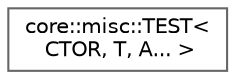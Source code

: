 digraph "Graphical Class Hierarchy"
{
 // INTERACTIVE_SVG=YES
 // LATEX_PDF_SIZE
  bgcolor="transparent";
  edge [fontname=Helvetica,fontsize=10,labelfontname=Helvetica,labelfontsize=10];
  node [fontname=Helvetica,fontsize=10,shape=box,height=0.2,width=0.4];
  rankdir="LR";
  Node0 [id="Node000000",label="core::misc::TEST\<\l CTOR, T, A... \>",height=0.2,width=0.4,color="grey40", fillcolor="white", style="filled",URL="$dd/d4d/a00519.html",tooltip=" "];
}
